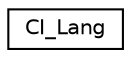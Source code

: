 digraph "Graphical Class Hierarchy"
{
  edge [fontname="Helvetica",fontsize="10",labelfontname="Helvetica",labelfontsize="10"];
  node [fontname="Helvetica",fontsize="10",shape=record];
  rankdir="LR";
  Node1 [label="CI_Lang",height=0.2,width=0.4,color="black", fillcolor="white", style="filled",URL="$class_c_i___lang.html"];
}
